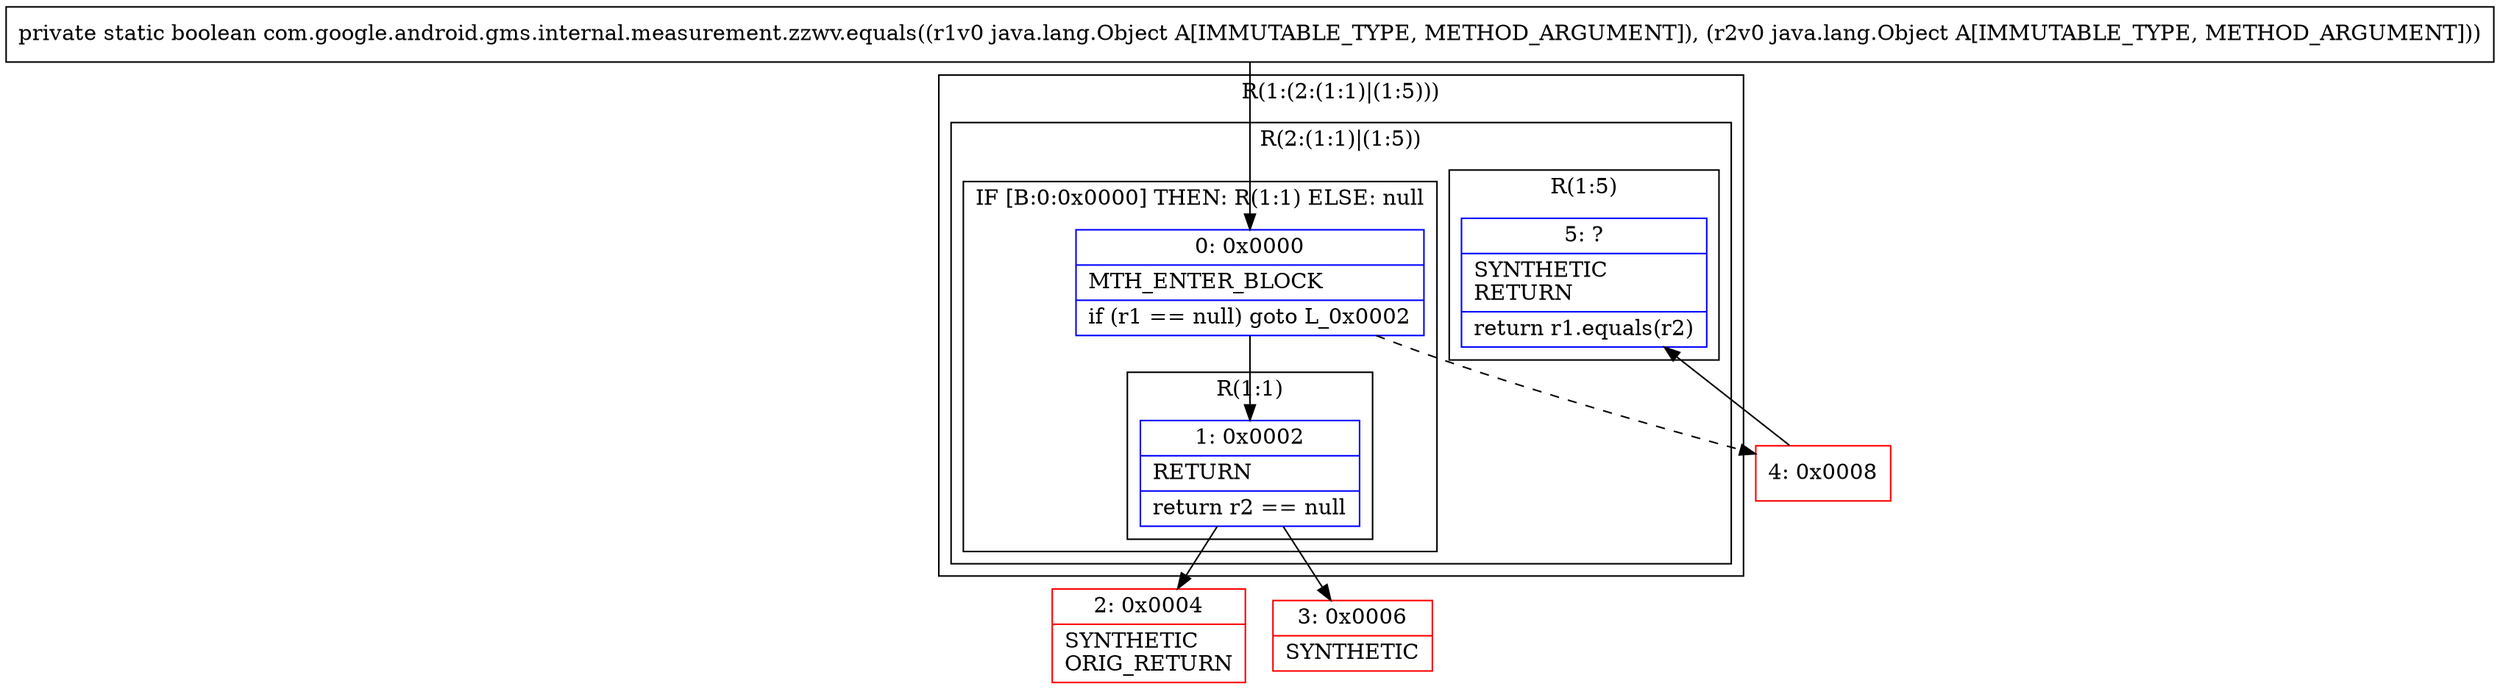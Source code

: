 digraph "CFG forcom.google.android.gms.internal.measurement.zzwv.equals(Ljava\/lang\/Object;Ljava\/lang\/Object;)Z" {
subgraph cluster_Region_1608248454 {
label = "R(1:(2:(1:1)|(1:5)))";
node [shape=record,color=blue];
subgraph cluster_Region_1807478378 {
label = "R(2:(1:1)|(1:5))";
node [shape=record,color=blue];
subgraph cluster_IfRegion_1266621047 {
label = "IF [B:0:0x0000] THEN: R(1:1) ELSE: null";
node [shape=record,color=blue];
Node_0 [shape=record,label="{0\:\ 0x0000|MTH_ENTER_BLOCK\l|if (r1 == null) goto L_0x0002\l}"];
subgraph cluster_Region_1369472755 {
label = "R(1:1)";
node [shape=record,color=blue];
Node_1 [shape=record,label="{1\:\ 0x0002|RETURN\l|return r2 == null\l}"];
}
}
subgraph cluster_Region_1360992157 {
label = "R(1:5)";
node [shape=record,color=blue];
Node_5 [shape=record,label="{5\:\ ?|SYNTHETIC\lRETURN\l|return r1.equals(r2)\l}"];
}
}
}
Node_2 [shape=record,color=red,label="{2\:\ 0x0004|SYNTHETIC\lORIG_RETURN\l}"];
Node_3 [shape=record,color=red,label="{3\:\ 0x0006|SYNTHETIC\l}"];
Node_4 [shape=record,color=red,label="{4\:\ 0x0008}"];
MethodNode[shape=record,label="{private static boolean com.google.android.gms.internal.measurement.zzwv.equals((r1v0 java.lang.Object A[IMMUTABLE_TYPE, METHOD_ARGUMENT]), (r2v0 java.lang.Object A[IMMUTABLE_TYPE, METHOD_ARGUMENT])) }"];
MethodNode -> Node_0;
Node_0 -> Node_1;
Node_0 -> Node_4[style=dashed];
Node_1 -> Node_2;
Node_1 -> Node_3;
Node_4 -> Node_5;
}

